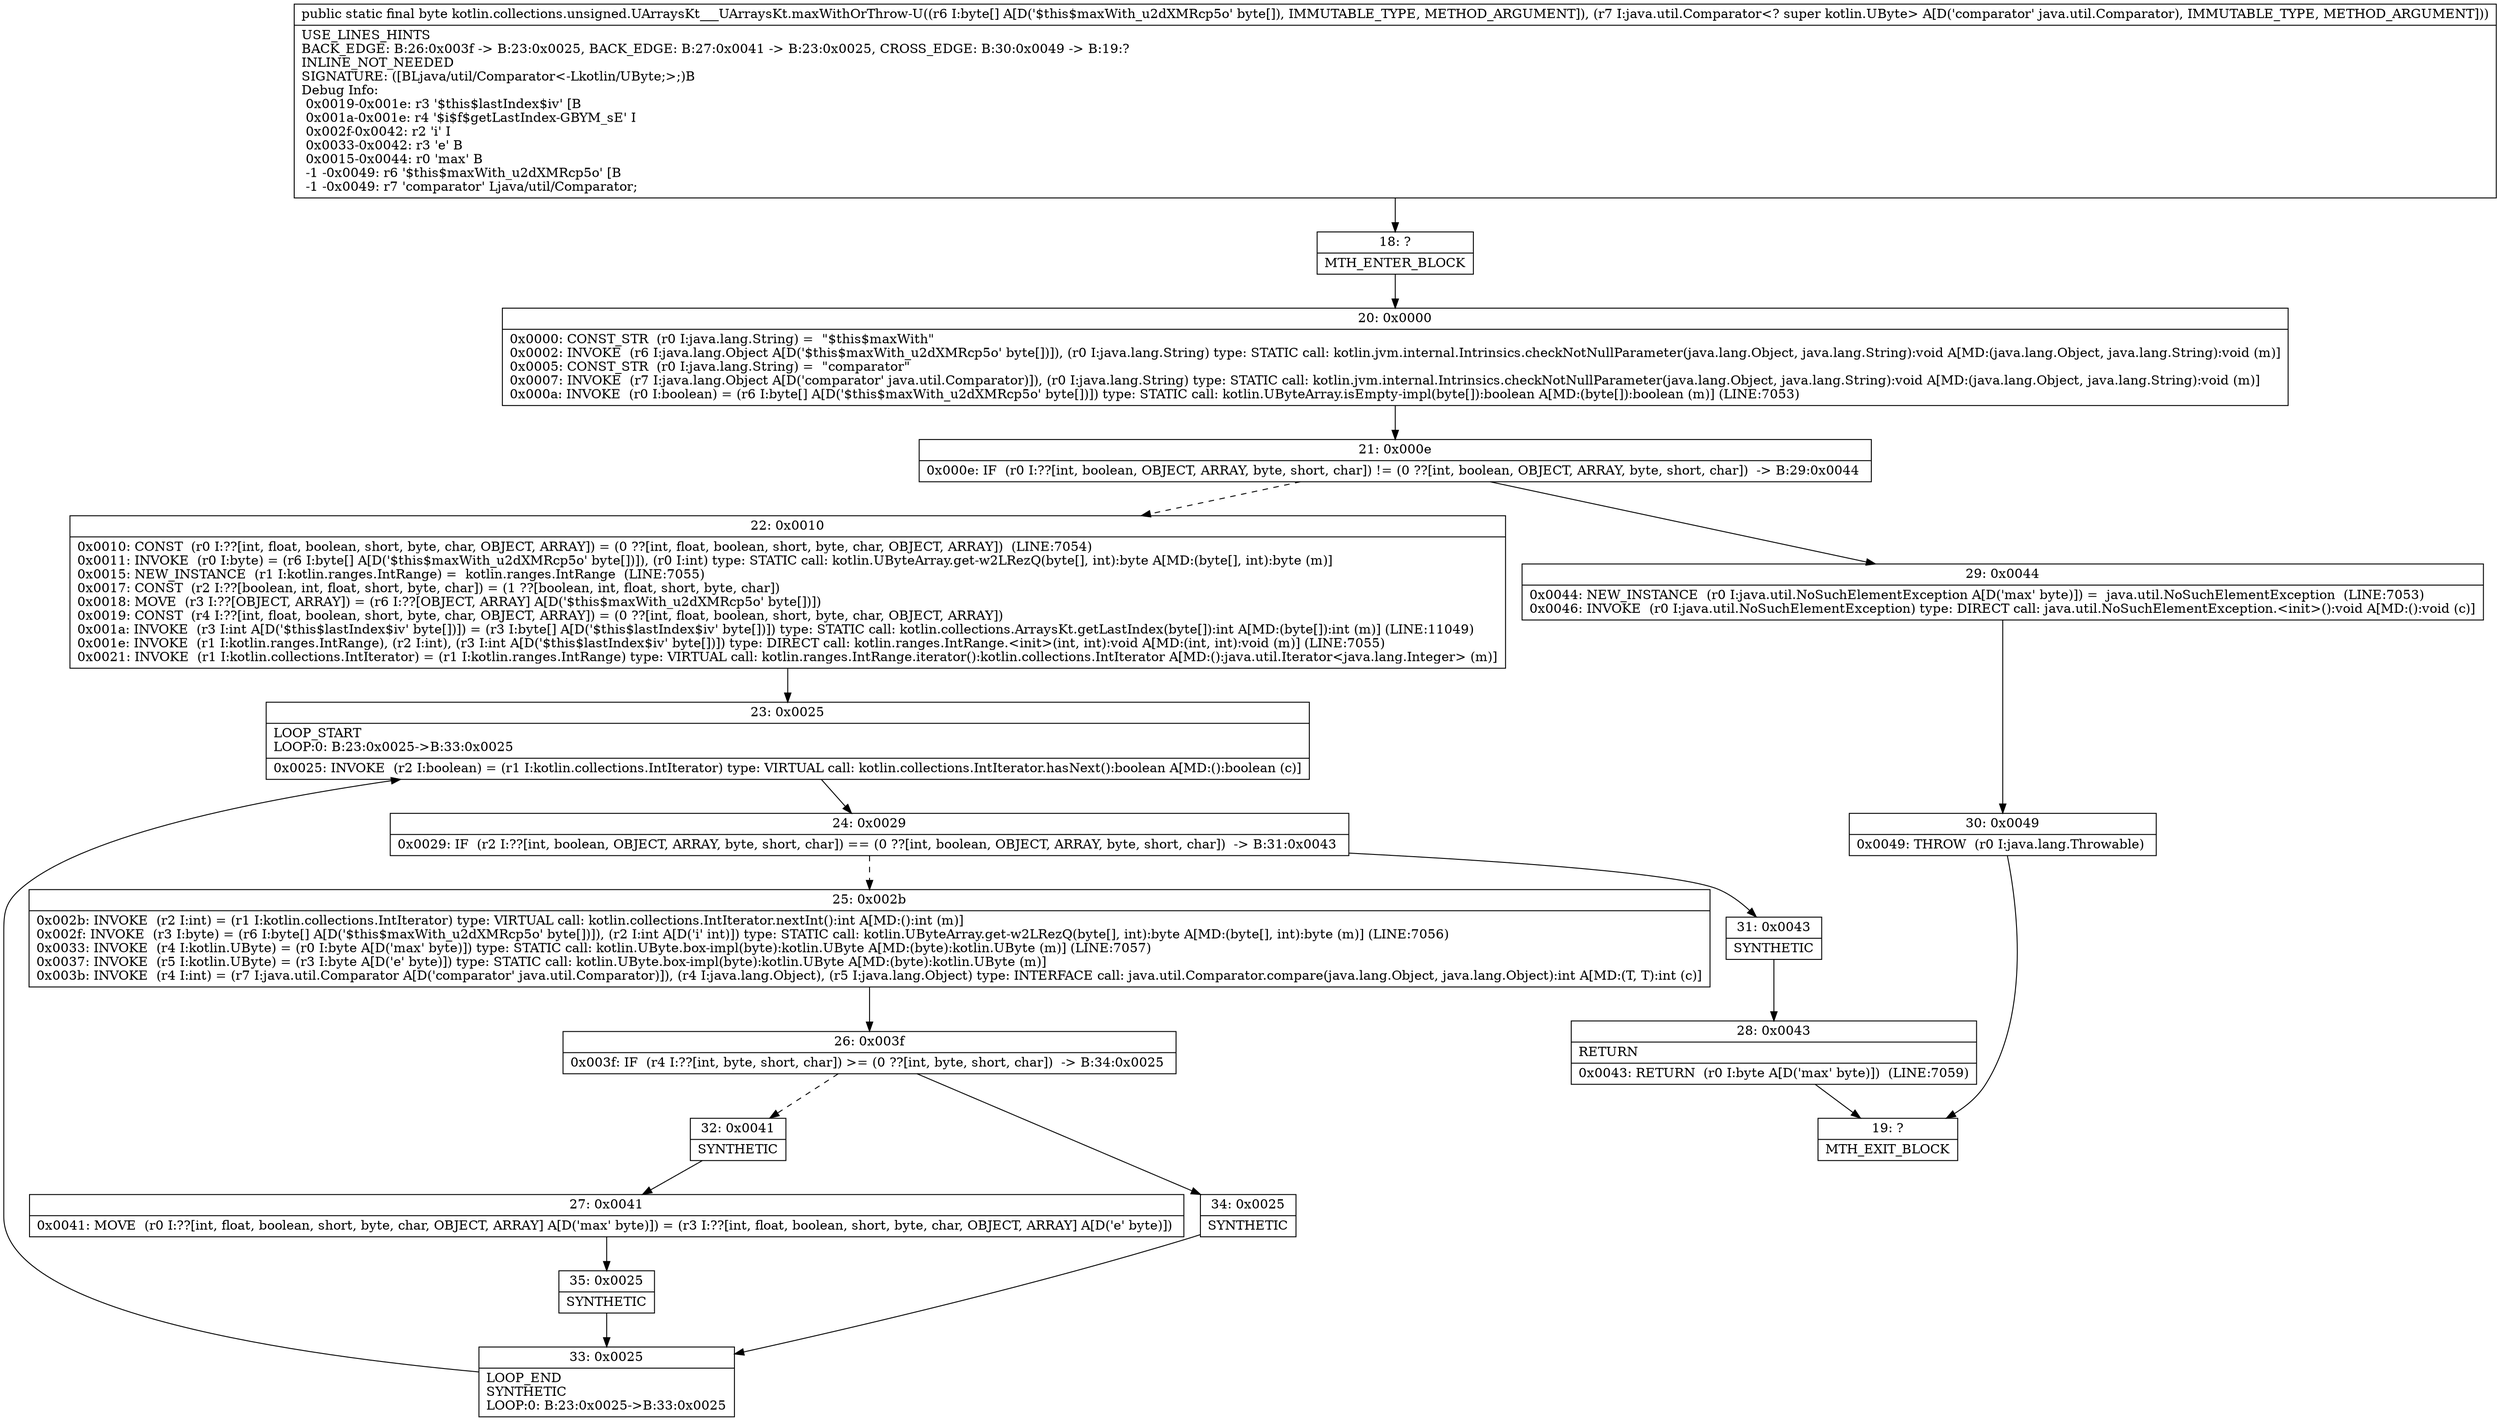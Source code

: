 digraph "CFG forkotlin.collections.unsigned.UArraysKt___UArraysKt.maxWithOrThrow\-U([BLjava\/util\/Comparator;)B" {
Node_18 [shape=record,label="{18\:\ ?|MTH_ENTER_BLOCK\l}"];
Node_20 [shape=record,label="{20\:\ 0x0000|0x0000: CONST_STR  (r0 I:java.lang.String) =  \"$this$maxWith\" \l0x0002: INVOKE  (r6 I:java.lang.Object A[D('$this$maxWith_u2dXMRcp5o' byte[])]), (r0 I:java.lang.String) type: STATIC call: kotlin.jvm.internal.Intrinsics.checkNotNullParameter(java.lang.Object, java.lang.String):void A[MD:(java.lang.Object, java.lang.String):void (m)]\l0x0005: CONST_STR  (r0 I:java.lang.String) =  \"comparator\" \l0x0007: INVOKE  (r7 I:java.lang.Object A[D('comparator' java.util.Comparator)]), (r0 I:java.lang.String) type: STATIC call: kotlin.jvm.internal.Intrinsics.checkNotNullParameter(java.lang.Object, java.lang.String):void A[MD:(java.lang.Object, java.lang.String):void (m)]\l0x000a: INVOKE  (r0 I:boolean) = (r6 I:byte[] A[D('$this$maxWith_u2dXMRcp5o' byte[])]) type: STATIC call: kotlin.UByteArray.isEmpty\-impl(byte[]):boolean A[MD:(byte[]):boolean (m)] (LINE:7053)\l}"];
Node_21 [shape=record,label="{21\:\ 0x000e|0x000e: IF  (r0 I:??[int, boolean, OBJECT, ARRAY, byte, short, char]) != (0 ??[int, boolean, OBJECT, ARRAY, byte, short, char])  \-\> B:29:0x0044 \l}"];
Node_22 [shape=record,label="{22\:\ 0x0010|0x0010: CONST  (r0 I:??[int, float, boolean, short, byte, char, OBJECT, ARRAY]) = (0 ??[int, float, boolean, short, byte, char, OBJECT, ARRAY])  (LINE:7054)\l0x0011: INVOKE  (r0 I:byte) = (r6 I:byte[] A[D('$this$maxWith_u2dXMRcp5o' byte[])]), (r0 I:int) type: STATIC call: kotlin.UByteArray.get\-w2LRezQ(byte[], int):byte A[MD:(byte[], int):byte (m)]\l0x0015: NEW_INSTANCE  (r1 I:kotlin.ranges.IntRange) =  kotlin.ranges.IntRange  (LINE:7055)\l0x0017: CONST  (r2 I:??[boolean, int, float, short, byte, char]) = (1 ??[boolean, int, float, short, byte, char]) \l0x0018: MOVE  (r3 I:??[OBJECT, ARRAY]) = (r6 I:??[OBJECT, ARRAY] A[D('$this$maxWith_u2dXMRcp5o' byte[])]) \l0x0019: CONST  (r4 I:??[int, float, boolean, short, byte, char, OBJECT, ARRAY]) = (0 ??[int, float, boolean, short, byte, char, OBJECT, ARRAY]) \l0x001a: INVOKE  (r3 I:int A[D('$this$lastIndex$iv' byte[])]) = (r3 I:byte[] A[D('$this$lastIndex$iv' byte[])]) type: STATIC call: kotlin.collections.ArraysKt.getLastIndex(byte[]):int A[MD:(byte[]):int (m)] (LINE:11049)\l0x001e: INVOKE  (r1 I:kotlin.ranges.IntRange), (r2 I:int), (r3 I:int A[D('$this$lastIndex$iv' byte[])]) type: DIRECT call: kotlin.ranges.IntRange.\<init\>(int, int):void A[MD:(int, int):void (m)] (LINE:7055)\l0x0021: INVOKE  (r1 I:kotlin.collections.IntIterator) = (r1 I:kotlin.ranges.IntRange) type: VIRTUAL call: kotlin.ranges.IntRange.iterator():kotlin.collections.IntIterator A[MD:():java.util.Iterator\<java.lang.Integer\> (m)]\l}"];
Node_23 [shape=record,label="{23\:\ 0x0025|LOOP_START\lLOOP:0: B:23:0x0025\-\>B:33:0x0025\l|0x0025: INVOKE  (r2 I:boolean) = (r1 I:kotlin.collections.IntIterator) type: VIRTUAL call: kotlin.collections.IntIterator.hasNext():boolean A[MD:():boolean (c)]\l}"];
Node_24 [shape=record,label="{24\:\ 0x0029|0x0029: IF  (r2 I:??[int, boolean, OBJECT, ARRAY, byte, short, char]) == (0 ??[int, boolean, OBJECT, ARRAY, byte, short, char])  \-\> B:31:0x0043 \l}"];
Node_25 [shape=record,label="{25\:\ 0x002b|0x002b: INVOKE  (r2 I:int) = (r1 I:kotlin.collections.IntIterator) type: VIRTUAL call: kotlin.collections.IntIterator.nextInt():int A[MD:():int (m)]\l0x002f: INVOKE  (r3 I:byte) = (r6 I:byte[] A[D('$this$maxWith_u2dXMRcp5o' byte[])]), (r2 I:int A[D('i' int)]) type: STATIC call: kotlin.UByteArray.get\-w2LRezQ(byte[], int):byte A[MD:(byte[], int):byte (m)] (LINE:7056)\l0x0033: INVOKE  (r4 I:kotlin.UByte) = (r0 I:byte A[D('max' byte)]) type: STATIC call: kotlin.UByte.box\-impl(byte):kotlin.UByte A[MD:(byte):kotlin.UByte (m)] (LINE:7057)\l0x0037: INVOKE  (r5 I:kotlin.UByte) = (r3 I:byte A[D('e' byte)]) type: STATIC call: kotlin.UByte.box\-impl(byte):kotlin.UByte A[MD:(byte):kotlin.UByte (m)]\l0x003b: INVOKE  (r4 I:int) = (r7 I:java.util.Comparator A[D('comparator' java.util.Comparator)]), (r4 I:java.lang.Object), (r5 I:java.lang.Object) type: INTERFACE call: java.util.Comparator.compare(java.lang.Object, java.lang.Object):int A[MD:(T, T):int (c)]\l}"];
Node_26 [shape=record,label="{26\:\ 0x003f|0x003f: IF  (r4 I:??[int, byte, short, char]) \>= (0 ??[int, byte, short, char])  \-\> B:34:0x0025 \l}"];
Node_32 [shape=record,label="{32\:\ 0x0041|SYNTHETIC\l}"];
Node_27 [shape=record,label="{27\:\ 0x0041|0x0041: MOVE  (r0 I:??[int, float, boolean, short, byte, char, OBJECT, ARRAY] A[D('max' byte)]) = (r3 I:??[int, float, boolean, short, byte, char, OBJECT, ARRAY] A[D('e' byte)]) \l}"];
Node_35 [shape=record,label="{35\:\ 0x0025|SYNTHETIC\l}"];
Node_33 [shape=record,label="{33\:\ 0x0025|LOOP_END\lSYNTHETIC\lLOOP:0: B:23:0x0025\-\>B:33:0x0025\l}"];
Node_34 [shape=record,label="{34\:\ 0x0025|SYNTHETIC\l}"];
Node_31 [shape=record,label="{31\:\ 0x0043|SYNTHETIC\l}"];
Node_28 [shape=record,label="{28\:\ 0x0043|RETURN\l|0x0043: RETURN  (r0 I:byte A[D('max' byte)])  (LINE:7059)\l}"];
Node_19 [shape=record,label="{19\:\ ?|MTH_EXIT_BLOCK\l}"];
Node_29 [shape=record,label="{29\:\ 0x0044|0x0044: NEW_INSTANCE  (r0 I:java.util.NoSuchElementException A[D('max' byte)]) =  java.util.NoSuchElementException  (LINE:7053)\l0x0046: INVOKE  (r0 I:java.util.NoSuchElementException) type: DIRECT call: java.util.NoSuchElementException.\<init\>():void A[MD:():void (c)]\l}"];
Node_30 [shape=record,label="{30\:\ 0x0049|0x0049: THROW  (r0 I:java.lang.Throwable) \l}"];
MethodNode[shape=record,label="{public static final byte kotlin.collections.unsigned.UArraysKt___UArraysKt.maxWithOrThrow\-U((r6 I:byte[] A[D('$this$maxWith_u2dXMRcp5o' byte[]), IMMUTABLE_TYPE, METHOD_ARGUMENT]), (r7 I:java.util.Comparator\<? super kotlin.UByte\> A[D('comparator' java.util.Comparator), IMMUTABLE_TYPE, METHOD_ARGUMENT]))  | USE_LINES_HINTS\lBACK_EDGE: B:26:0x003f \-\> B:23:0x0025, BACK_EDGE: B:27:0x0041 \-\> B:23:0x0025, CROSS_EDGE: B:30:0x0049 \-\> B:19:?\lINLINE_NOT_NEEDED\lSIGNATURE: ([BLjava\/util\/Comparator\<\-Lkotlin\/UByte;\>;)B\lDebug Info:\l  0x0019\-0x001e: r3 '$this$lastIndex$iv' [B\l  0x001a\-0x001e: r4 '$i$f$getLastIndex\-GBYM_sE' I\l  0x002f\-0x0042: r2 'i' I\l  0x0033\-0x0042: r3 'e' B\l  0x0015\-0x0044: r0 'max' B\l  \-1 \-0x0049: r6 '$this$maxWith_u2dXMRcp5o' [B\l  \-1 \-0x0049: r7 'comparator' Ljava\/util\/Comparator;\l}"];
MethodNode -> Node_18;Node_18 -> Node_20;
Node_20 -> Node_21;
Node_21 -> Node_22[style=dashed];
Node_21 -> Node_29;
Node_22 -> Node_23;
Node_23 -> Node_24;
Node_24 -> Node_25[style=dashed];
Node_24 -> Node_31;
Node_25 -> Node_26;
Node_26 -> Node_32[style=dashed];
Node_26 -> Node_34;
Node_32 -> Node_27;
Node_27 -> Node_35;
Node_35 -> Node_33;
Node_33 -> Node_23;
Node_34 -> Node_33;
Node_31 -> Node_28;
Node_28 -> Node_19;
Node_29 -> Node_30;
Node_30 -> Node_19;
}

